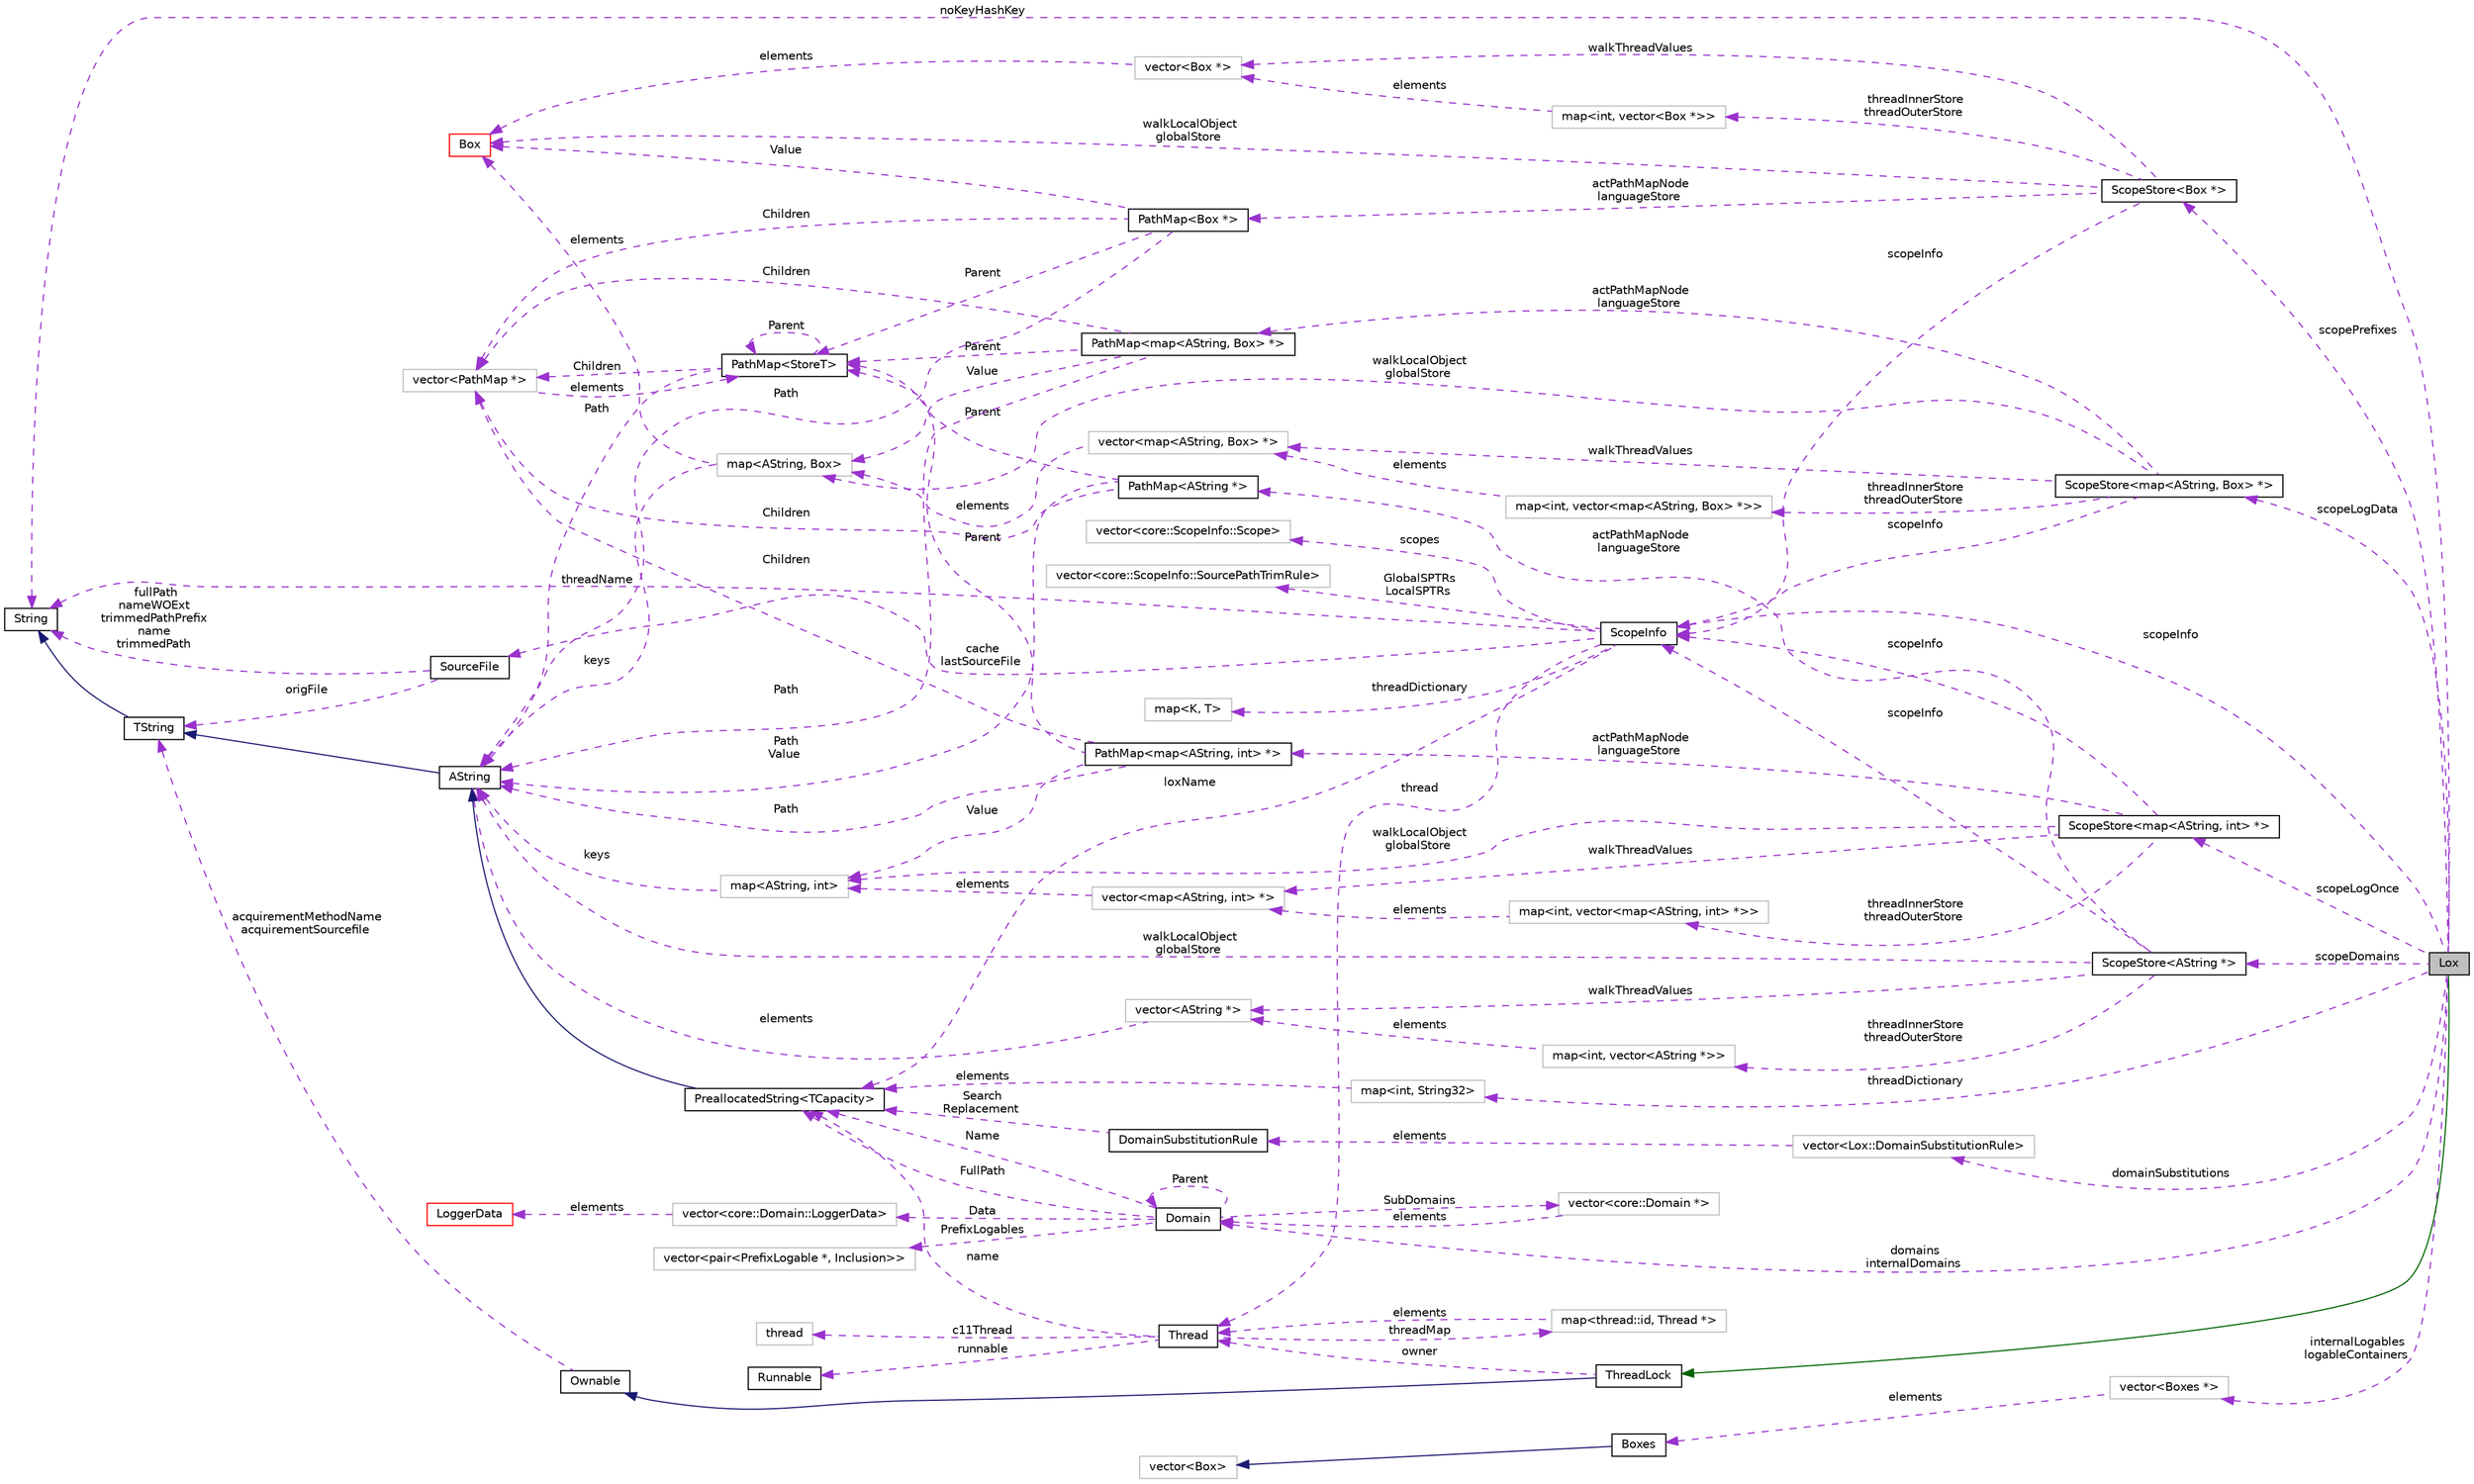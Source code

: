 digraph "Lox"
{
  edge [fontname="Helvetica",fontsize="10",labelfontname="Helvetica",labelfontsize="10"];
  node [fontname="Helvetica",fontsize="10",shape=record];
  rankdir="LR";
  Node3 [label="Lox",height=0.2,width=0.4,color="black", fillcolor="grey75", style="filled", fontcolor="black"];
  Node10 [label="map\<thread::id, Thread *\>",height=0.2,width=0.4,color="grey75", fillcolor="white", style="filled"];
  Node14 [label="ScopeStore\<map\<AString, Box\> *\>",height=0.2,width=0.4,color="black", fillcolor="white", style="filled",URL="$classaworx_1_1lox_1_1core_1_1ScopeStore.html"];
  Node16 [label="map\<K, T\>",height=0.2,width=0.4,color="grey75", fillcolor="white", style="filled",tooltip="STL class. "];
  Node20 [label="vector\<core::ScopeInfo::Scope\>",height=0.2,width=0.4,color="grey75", fillcolor="white", style="filled"];
  Node23 [label="vector\<core::ScopeInfo::SourcePathTrimRule\>",height=0.2,width=0.4,color="grey75", fillcolor="white", style="filled"];
  Node26 [label="map\<int, vector\<map\<AString, Box\> *\>\>",height=0.2,width=0.4,color="grey75", fillcolor="white", style="filled"];
  Node27 [label="vector\<map\<AString, Box\> *\>",height=0.2,width=0.4,color="grey75", fillcolor="white", style="filled"];
  Node28 [label="map\<AString, Box\>",height=0.2,width=0.4,color="grey75", fillcolor="white", style="filled"];
  Node32 [label="PathMap\<map\<AString, Box\> *\>",height=0.2,width=0.4,color="black", fillcolor="white", style="filled",URL="$classaworx_1_1lib_1_1containers_1_1PathMap.html"];
  Node33 [label="vector\<PathMap *\>",height=0.2,width=0.4,color="grey75", fillcolor="white", style="filled"];
  Node35 [label="ScopeStore\<AString *\>",height=0.2,width=0.4,color="black", fillcolor="white", style="filled",URL="$classaworx_1_1lox_1_1core_1_1ScopeStore.html"];
  Node36 [label="vector\<AString *\>",height=0.2,width=0.4,color="grey75", fillcolor="white", style="filled"];
  Node37 [label="PathMap\<AString *\>",height=0.2,width=0.4,color="black", fillcolor="white", style="filled",URL="$classaworx_1_1lib_1_1containers_1_1PathMap.html"];
  Node38 [label="map\<int, vector\<AString *\>\>",height=0.2,width=0.4,color="grey75", fillcolor="white", style="filled"];
  Node39 [label="ScopeStore\<Box *\>",height=0.2,width=0.4,color="black", fillcolor="white", style="filled",URL="$classaworx_1_1lox_1_1core_1_1ScopeStore.html"];
  Node40 [label="vector\<Box *\>",height=0.2,width=0.4,color="grey75", fillcolor="white", style="filled"];
  Node41 [label="PathMap\<Box *\>",height=0.2,width=0.4,color="black", fillcolor="white", style="filled",URL="$classaworx_1_1lib_1_1containers_1_1PathMap.html"];
  Node42 [label="map\<int, vector\<Box *\>\>",height=0.2,width=0.4,color="grey75", fillcolor="white", style="filled"];
  Node43 [label="map\<int, String32\>",height=0.2,width=0.4,color="grey75", fillcolor="white", style="filled"];
  Node44 [label="vector\<Lox::DomainSubstitutionRule\>",height=0.2,width=0.4,color="grey75", fillcolor="white", style="filled"];
  Node46 [label="ScopeStore\<map\<AString, int\> *\>",height=0.2,width=0.4,color="black", fillcolor="white", style="filled",URL="$classaworx_1_1lox_1_1core_1_1ScopeStore.html"];
  Node47 [label="map\<int, vector\<map\<AString, int\> *\>\>",height=0.2,width=0.4,color="grey75", fillcolor="white", style="filled"];
  Node48 [label="vector\<map\<AString, int\> *\>",height=0.2,width=0.4,color="grey75", fillcolor="white", style="filled"];
  Node49 [label="map\<AString, int\>",height=0.2,width=0.4,color="grey75", fillcolor="white", style="filled"];
  Node50 [label="PathMap\<map\<AString, int\> *\>",height=0.2,width=0.4,color="black", fillcolor="white", style="filled",URL="$classaworx_1_1lib_1_1containers_1_1PathMap.html"];
  Node51 [label="vector\<Boxes *\>",height=0.2,width=0.4,color="grey75", fillcolor="white", style="filled"];
  Node53 [label="vector\<Box\>",height=0.2,width=0.4,color="grey75", fillcolor="white", style="filled",tooltip="STL class. "];
  Node55 [label="vector\<core::Domain::LoggerData\>",height=0.2,width=0.4,color="grey75", fillcolor="white", style="filled"];
  Node61 [label="vector\<core::Domain *\>",height=0.2,width=0.4,color="grey75", fillcolor="white", style="filled"];
  Node62 [label="vector\<pair\<PrefixLogable *, Inclusion\>\>",height=0.2,width=0.4,color="grey75", fillcolor="white", style="filled"];
  Node34 [label="PathMap\<StoreT\>",height=0.2,width=0.4,color="black", fillcolor="white", style="filled",URL="$classaworx_1_1lib_1_1containers_1_1PathMap.html"];
  Node11 [label="PreallocatedString\<TCapacity\>",height=0.2,width=0.4,color="black", fillcolor="white", style="filled",URL="$classaworx_1_1lib_1_1strings_1_1PreallocatedString.html"];
  Node4 -> Node3 [dir="back",color="darkgreen",fontsize="10",style="solid",fontname="Helvetica"];
  Node5 -> Node4 [dir="back",color="midnightblue",fontsize="10",style="solid",fontname="Helvetica"];
  Node6 -> Node5 [dir="back",color="darkorchid3",fontsize="10",style="dashed",label=" acquirementMethodName\nacquirementSourcefile" ,fontname="Helvetica"];
  Node6 -> Node12 [dir="back",color="midnightblue",fontsize="10",style="solid",fontname="Helvetica"];
  Node6 -> Node19 [dir="back",color="darkorchid3",fontsize="10",style="dashed",label=" origFile" ,fontname="Helvetica"];
  Node7 -> Node3 [dir="back",color="darkorchid3",fontsize="10",style="dashed",label=" noKeyHashKey" ,fontname="Helvetica"];
  Node7 -> Node6 [dir="back",color="midnightblue",fontsize="10",style="solid",fontname="Helvetica"];
  Node7 -> Node15 [dir="back",color="darkorchid3",fontsize="10",style="dashed",label=" threadName" ,fontname="Helvetica"];
  Node7 -> Node19 [dir="back",color="darkorchid3",fontsize="10",style="dashed",label=" fullPath\nnameWOExt\ntrimmedPathPrefix\nname\ntrimmedPath" ,fontname="Helvetica"];
  Node8 -> Node4 [dir="back",color="darkorchid3",fontsize="10",style="dashed",label=" owner" ,fontname="Helvetica"];
  Node8 -> Node10 [dir="back",color="darkorchid3",fontsize="10",style="dashed",label=" elements" ,fontname="Helvetica"];
  Node8 -> Node15 [dir="back",color="darkorchid3",fontsize="10",style="dashed",label=" thread" ,fontname="Helvetica"];
  Node9 -> Node8 [dir="back",color="darkorchid3",fontsize="10",style="dashed",label=" runnable" ,fontname="Helvetica"];
  Node10 -> Node8 [dir="back",color="darkorchid3",fontsize="10",style="dashed",label=" threadMap" ,fontname="Helvetica"];
  Node11 -> Node8 [dir="back",color="darkorchid3",fontsize="10",style="dashed",label=" name" ,fontname="Helvetica"];
  Node11 -> Node15 [dir="back",color="darkorchid3",fontsize="10",style="dashed",label=" loxName" ,fontname="Helvetica"];
  Node11 -> Node43 [dir="back",color="darkorchid3",fontsize="10",style="dashed",label=" elements" ,fontname="Helvetica"];
  Node11 -> Node45 [dir="back",color="darkorchid3",fontsize="10",style="dashed",label=" Search\nReplacement" ,fontname="Helvetica"];
  Node11 -> Node54 [dir="back",color="darkorchid3",fontsize="10",style="dashed",label=" FullPath" ,fontname="Helvetica"];
  Node11 -> Node54 [dir="back",color="darkorchid3",fontsize="10",style="dashed",label=" Name" ,fontname="Helvetica"];
  Node12 -> Node11 [dir="back",color="midnightblue",fontsize="10",style="solid",fontname="Helvetica"];
  Node12 -> Node28 [dir="back",color="darkorchid3",fontsize="10",style="dashed",label=" keys" ,fontname="Helvetica"];
  Node12 -> Node32 [dir="back",color="darkorchid3",fontsize="10",style="dashed",label=" Path" ,fontname="Helvetica"];
  Node12 -> Node34 [dir="back",color="darkorchid3",fontsize="10",style="dashed",label=" Path" ,fontname="Helvetica"];
  Node12 -> Node35 [dir="back",color="darkorchid3",fontsize="10",style="dashed",label=" walkLocalObject\nglobalStore" ,fontname="Helvetica"];
  Node12 -> Node36 [dir="back",color="darkorchid3",fontsize="10",style="dashed",label=" elements" ,fontname="Helvetica"];
  Node12 -> Node37 [dir="back",color="darkorchid3",fontsize="10",style="dashed",label=" Path\nValue" ,fontname="Helvetica"];
  Node12 -> Node41 [dir="back",color="darkorchid3",fontsize="10",style="dashed",label=" Path" ,fontname="Helvetica"];
  Node12 -> Node49 [dir="back",color="darkorchid3",fontsize="10",style="dashed",label=" keys" ,fontname="Helvetica"];
  Node12 -> Node50 [dir="back",color="darkorchid3",fontsize="10",style="dashed",label=" Path" ,fontname="Helvetica"];
  Node13 -> Node8 [dir="back",color="darkorchid3",fontsize="10",style="dashed",label=" c11Thread" ,fontname="Helvetica"];
  Node14 -> Node3 [dir="back",color="darkorchid3",fontsize="10",style="dashed",label=" scopeLogData" ,fontname="Helvetica"];
  Node15 -> Node3 [dir="back",color="darkorchid3",fontsize="10",style="dashed",label=" scopeInfo" ,fontname="Helvetica"];
  Node15 -> Node14 [dir="back",color="darkorchid3",fontsize="10",style="dashed",label=" scopeInfo" ,fontname="Helvetica"];
  Node15 -> Node35 [dir="back",color="darkorchid3",fontsize="10",style="dashed",label=" scopeInfo" ,fontname="Helvetica"];
  Node15 -> Node39 [dir="back",color="darkorchid3",fontsize="10",style="dashed",label=" scopeInfo" ,fontname="Helvetica"];
  Node15 -> Node46 [dir="back",color="darkorchid3",fontsize="10",style="dashed",label=" scopeInfo" ,fontname="Helvetica"];
  Node16 -> Node15 [dir="back",color="darkorchid3",fontsize="10",style="dashed",label=" threadDictionary" ,fontname="Helvetica"];
  Node19 -> Node15 [dir="back",color="darkorchid3",fontsize="10",style="dashed",label=" cache\nlastSourceFile" ,fontname="Helvetica"];
  Node20 -> Node15 [dir="back",color="darkorchid3",fontsize="10",style="dashed",label=" scopes" ,fontname="Helvetica"];
  Node23 -> Node15 [dir="back",color="darkorchid3",fontsize="10",style="dashed",label=" GlobalSPTRs\nLocalSPTRs" ,fontname="Helvetica"];
  Node26 -> Node14 [dir="back",color="darkorchid3",fontsize="10",style="dashed",label=" threadInnerStore\nthreadOuterStore" ,fontname="Helvetica"];
  Node27 -> Node14 [dir="back",color="darkorchid3",fontsize="10",style="dashed",label=" walkThreadValues" ,fontname="Helvetica"];
  Node27 -> Node26 [dir="back",color="darkorchid3",fontsize="10",style="dashed",label=" elements" ,fontname="Helvetica"];
  Node28 -> Node14 [dir="back",color="darkorchid3",fontsize="10",style="dashed",label=" walkLocalObject\nglobalStore" ,fontname="Helvetica"];
  Node28 -> Node27 [dir="back",color="darkorchid3",fontsize="10",style="dashed",label=" elements" ,fontname="Helvetica"];
  Node28 -> Node32 [dir="back",color="darkorchid3",fontsize="10",style="dashed",label=" Value" ,fontname="Helvetica"];
  Node29 -> Node28 [dir="back",color="darkorchid3",fontsize="10",style="dashed",label=" elements" ,fontname="Helvetica"];
  Node29 -> Node39 [dir="back",color="darkorchid3",fontsize="10",style="dashed",label=" walkLocalObject\nglobalStore" ,fontname="Helvetica"];
  Node29 -> Node40 [dir="back",color="darkorchid3",fontsize="10",style="dashed",label=" elements" ,fontname="Helvetica"];
  Node29 -> Node41 [dir="back",color="darkorchid3",fontsize="10",style="dashed",label=" Value" ,fontname="Helvetica"];
  Node32 -> Node14 [dir="back",color="darkorchid3",fontsize="10",style="dashed",label=" actPathMapNode\nlanguageStore" ,fontname="Helvetica"];
  Node33 -> Node32 [dir="back",color="darkorchid3",fontsize="10",style="dashed",label=" Children" ,fontname="Helvetica"];
  Node33 -> Node34 [dir="back",color="darkorchid3",fontsize="10",style="dashed",label=" Children" ,fontname="Helvetica"];
  Node33 -> Node37 [dir="back",color="darkorchid3",fontsize="10",style="dashed",label=" Children" ,fontname="Helvetica"];
  Node33 -> Node41 [dir="back",color="darkorchid3",fontsize="10",style="dashed",label=" Children" ,fontname="Helvetica"];
  Node33 -> Node50 [dir="back",color="darkorchid3",fontsize="10",style="dashed",label=" Children" ,fontname="Helvetica"];
  Node34 -> Node32 [dir="back",color="darkorchid3",fontsize="10",style="dashed",label=" Parent" ,fontname="Helvetica"];
  Node34 -> Node33 [dir="back",color="darkorchid3",fontsize="10",style="dashed",label=" elements" ,fontname="Helvetica"];
  Node34 -> Node34 [dir="back",color="darkorchid3",fontsize="10",style="dashed",label=" Parent" ,fontname="Helvetica"];
  Node34 -> Node37 [dir="back",color="darkorchid3",fontsize="10",style="dashed",label=" Parent" ,fontname="Helvetica"];
  Node34 -> Node41 [dir="back",color="darkorchid3",fontsize="10",style="dashed",label=" Parent" ,fontname="Helvetica"];
  Node34 -> Node50 [dir="back",color="darkorchid3",fontsize="10",style="dashed",label=" Parent" ,fontname="Helvetica"];
  Node35 -> Node3 [dir="back",color="darkorchid3",fontsize="10",style="dashed",label=" scopeDomains" ,fontname="Helvetica"];
  Node36 -> Node35 [dir="back",color="darkorchid3",fontsize="10",style="dashed",label=" walkThreadValues" ,fontname="Helvetica"];
  Node36 -> Node38 [dir="back",color="darkorchid3",fontsize="10",style="dashed",label=" elements" ,fontname="Helvetica"];
  Node37 -> Node35 [dir="back",color="darkorchid3",fontsize="10",style="dashed",label=" actPathMapNode\nlanguageStore" ,fontname="Helvetica"];
  Node38 -> Node35 [dir="back",color="darkorchid3",fontsize="10",style="dashed",label=" threadInnerStore\nthreadOuterStore" ,fontname="Helvetica"];
  Node39 -> Node3 [dir="back",color="darkorchid3",fontsize="10",style="dashed",label=" scopePrefixes" ,fontname="Helvetica"];
  Node40 -> Node39 [dir="back",color="darkorchid3",fontsize="10",style="dashed",label=" walkThreadValues" ,fontname="Helvetica"];
  Node40 -> Node42 [dir="back",color="darkorchid3",fontsize="10",style="dashed",label=" elements" ,fontname="Helvetica"];
  Node41 -> Node39 [dir="back",color="darkorchid3",fontsize="10",style="dashed",label=" actPathMapNode\nlanguageStore" ,fontname="Helvetica"];
  Node42 -> Node39 [dir="back",color="darkorchid3",fontsize="10",style="dashed",label=" threadInnerStore\nthreadOuterStore" ,fontname="Helvetica"];
  Node43 -> Node3 [dir="back",color="darkorchid3",fontsize="10",style="dashed",label=" threadDictionary" ,fontname="Helvetica"];
  Node44 -> Node3 [dir="back",color="darkorchid3",fontsize="10",style="dashed",label=" domainSubstitutions" ,fontname="Helvetica"];
  Node45 -> Node44 [dir="back",color="darkorchid3",fontsize="10",style="dashed",label=" elements" ,fontname="Helvetica"];
  Node46 -> Node3 [dir="back",color="darkorchid3",fontsize="10",style="dashed",label=" scopeLogOnce" ,fontname="Helvetica"];
  Node47 -> Node46 [dir="back",color="darkorchid3",fontsize="10",style="dashed",label=" threadInnerStore\nthreadOuterStore" ,fontname="Helvetica"];
  Node48 -> Node46 [dir="back",color="darkorchid3",fontsize="10",style="dashed",label=" walkThreadValues" ,fontname="Helvetica"];
  Node48 -> Node47 [dir="back",color="darkorchid3",fontsize="10",style="dashed",label=" elements" ,fontname="Helvetica"];
  Node49 -> Node46 [dir="back",color="darkorchid3",fontsize="10",style="dashed",label=" walkLocalObject\nglobalStore" ,fontname="Helvetica"];
  Node49 -> Node48 [dir="back",color="darkorchid3",fontsize="10",style="dashed",label=" elements" ,fontname="Helvetica"];
  Node49 -> Node50 [dir="back",color="darkorchid3",fontsize="10",style="dashed",label=" Value" ,fontname="Helvetica"];
  Node50 -> Node46 [dir="back",color="darkorchid3",fontsize="10",style="dashed",label=" actPathMapNode\nlanguageStore" ,fontname="Helvetica"];
  Node51 -> Node3 [dir="back",color="darkorchid3",fontsize="10",style="dashed",label=" internalLogables\nlogableContainers" ,fontname="Helvetica"];
  Node52 -> Node51 [dir="back",color="darkorchid3",fontsize="10",style="dashed",label=" elements" ,fontname="Helvetica"];
  Node53 -> Node52 [dir="back",color="midnightblue",fontsize="10",style="solid",fontname="Helvetica"];
  Node54 -> Node3 [dir="back",color="darkorchid3",fontsize="10",style="dashed",label=" domains\ninternalDomains" ,fontname="Helvetica"];
  Node54 -> Node54 [dir="back",color="darkorchid3",fontsize="10",style="dashed",label=" Parent" ,fontname="Helvetica"];
  Node54 -> Node61 [dir="back",color="darkorchid3",fontsize="10",style="dashed",label=" elements" ,fontname="Helvetica"];
  Node55 -> Node54 [dir="back",color="darkorchid3",fontsize="10",style="dashed",label=" Data" ,fontname="Helvetica"];
  Node56 -> Node55 [dir="back",color="darkorchid3",fontsize="10",style="dashed",label=" elements" ,fontname="Helvetica"];
  Node61 -> Node54 [dir="back",color="darkorchid3",fontsize="10",style="dashed",label=" SubDomains" ,fontname="Helvetica"];
  Node62 -> Node54 [dir="back",color="darkorchid3",fontsize="10",style="dashed",label=" PrefixLogables" ,fontname="Helvetica"];
  Node4 [label="ThreadLock",height=0.2,width=0.4,color="black", fillcolor="white", style="filled",URL="$classaworx_1_1lib_1_1threads_1_1ThreadLock.html"];
  Node5 [label="Ownable",height=0.2,width=0.4,color="black", fillcolor="white", style="filled",URL="$classaworx_1_1lib_1_1lang_1_1Ownable.html"];
  Node6 [label="TString",height=0.2,width=0.4,color="black", fillcolor="white", style="filled",URL="$classaworx_1_1lib_1_1strings_1_1TString.html"];
  Node7 [label="String",height=0.2,width=0.4,color="black", fillcolor="white", style="filled",URL="$classaworx_1_1lib_1_1strings_1_1String.html"];
  Node8 [label="Thread",height=0.2,width=0.4,color="black", fillcolor="white", style="filled",URL="$classaworx_1_1lib_1_1threads_1_1Thread.html"];
  Node9 [label="Runnable",height=0.2,width=0.4,color="black", fillcolor="white", style="filled",URL="$classaworx_1_1lib_1_1threads_1_1Runnable.html"];
  Node12 [label="AString",height=0.2,width=0.4,color="black", fillcolor="white", style="filled",URL="$classaworx_1_1lib_1_1strings_1_1AString.html"];
  Node13 [label="thread",height=0.2,width=0.4,color="grey75", fillcolor="white", style="filled",tooltip="STL class. "];
  Node15 [label="ScopeInfo",height=0.2,width=0.4,color="black", fillcolor="white", style="filled",URL="$classaworx_1_1lox_1_1core_1_1ScopeInfo.html"];
  Node19 [label="SourceFile",height=0.2,width=0.4,color="black", fillcolor="white", style="filled",URL="$structaworx_1_1lox_1_1core_1_1ScopeInfo_1_1SourceFile.html"];
  Node29 [label="Box",height=0.2,width=0.4,color="red", fillcolor="white", style="filled",URL="$classaworx_1_1lib_1_1boxing_1_1Box.html"];
  Node45 [label="DomainSubstitutionRule",height=0.2,width=0.4,color="black", fillcolor="white", style="filled",URL="$structaworx_1_1lox_1_1Lox_1_1DomainSubstitutionRule.html"];
  Node52 [label="Boxes",height=0.2,width=0.4,color="black", fillcolor="white", style="filled",URL="$classaworx_1_1lib_1_1boxing_1_1Boxes.html"];
  Node54 [label="Domain",height=0.2,width=0.4,color="black", fillcolor="white", style="filled",URL="$classaworx_1_1lox_1_1core_1_1Domain.html"];
  Node56 [label="LoggerData",height=0.2,width=0.4,color="red", fillcolor="white", style="filled",URL="$structaworx_1_1lox_1_1core_1_1Domain_1_1LoggerData.html"];
}


